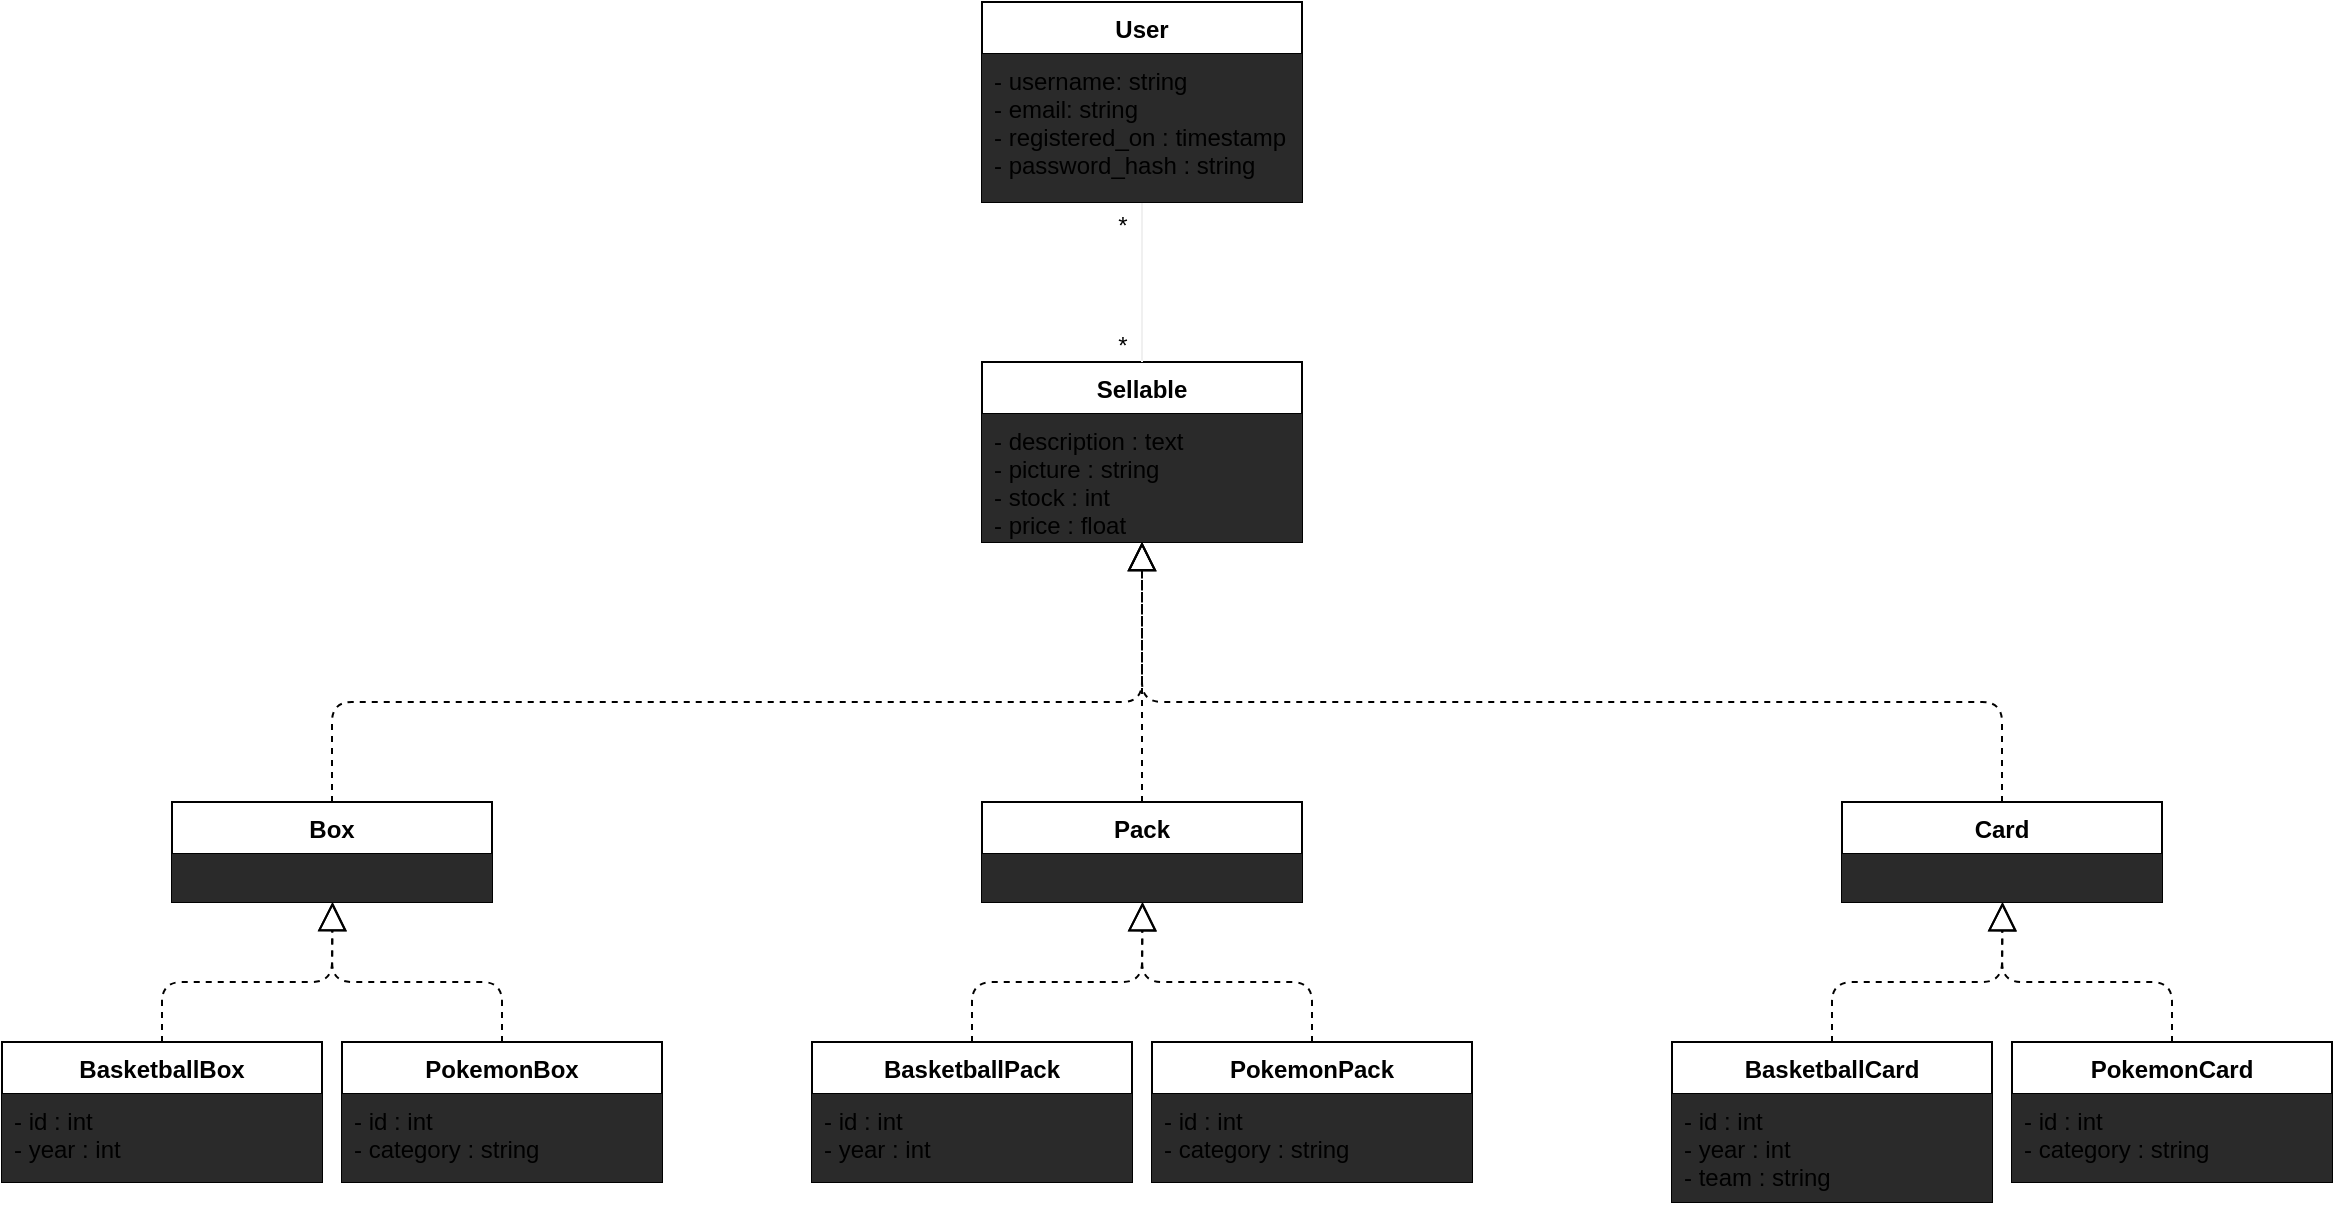 <mxfile version="14.1.8" type="device"><diagram id="XTZgsQyaKWTUt_ZoEUfD" name="Page-1"><mxGraphModel dx="2249" dy="3160" grid="1" gridSize="10" guides="1" tooltips="1" connect="1" arrows="1" fold="1" page="1" pageScale="1" pageWidth="827" pageHeight="1169" math="0" shadow="0"><root><mxCell id="0"/><mxCell id="1" parent="0"/><mxCell id="Hd_yjHd73LoRm0ikZoUA-36" value="Box" style="swimlane;fontStyle=1;align=center;verticalAlign=top;childLayout=stackLayout;horizontal=1;startSize=26;horizontalStack=0;resizeParent=1;resizeParentMax=0;resizeLast=0;collapsible=1;marginBottom=0;" parent="1" vertex="1"><mxGeometry x="-85" y="-1580" width="160" height="50" as="geometry"/></mxCell><mxCell id="Hd_yjHd73LoRm0ikZoUA-37" value="" style="text;align=left;verticalAlign=top;spacingLeft=4;spacingRight=4;overflow=hidden;rotatable=0;points=[[0,0.5],[1,0.5]];portConstraint=eastwest;fillColor=#2a2a2a;" parent="Hd_yjHd73LoRm0ikZoUA-36" vertex="1"><mxGeometry y="26" width="160" height="24" as="geometry"/></mxCell><mxCell id="Hd_yjHd73LoRm0ikZoUA-48" value="Card" style="swimlane;fontStyle=1;align=center;verticalAlign=top;childLayout=stackLayout;horizontal=1;startSize=26;horizontalStack=0;resizeParent=1;resizeParentMax=0;resizeLast=0;collapsible=1;marginBottom=0;" parent="1" vertex="1"><mxGeometry x="750" y="-1580" width="160" height="50" as="geometry"/></mxCell><mxCell id="Hd_yjHd73LoRm0ikZoUA-49" value="" style="text;align=left;verticalAlign=top;spacingLeft=4;spacingRight=4;overflow=hidden;rotatable=0;points=[[0,0.5],[1,0.5]];portConstraint=eastwest;fillColor=#2a2a2a;" parent="Hd_yjHd73LoRm0ikZoUA-48" vertex="1"><mxGeometry y="26" width="160" height="24" as="geometry"/></mxCell><mxCell id="Hd_yjHd73LoRm0ikZoUA-52" value="Sellable" style="swimlane;fontStyle=1;align=center;verticalAlign=top;childLayout=stackLayout;horizontal=1;startSize=26;horizontalStack=0;resizeParent=1;resizeParentMax=0;resizeLast=0;collapsible=1;marginBottom=0;" parent="1" vertex="1"><mxGeometry x="320" y="-1800" width="160" height="90" as="geometry"/></mxCell><mxCell id="Hd_yjHd73LoRm0ikZoUA-53" value="- description : text&#10;- picture : string&#10;- stock : int&#10;- price : float" style="text;align=left;verticalAlign=top;spacingLeft=4;spacingRight=4;overflow=hidden;rotatable=0;points=[[0,0.5],[1,0.5]];portConstraint=eastwest;fillColor=#2a2a2a;" parent="Hd_yjHd73LoRm0ikZoUA-52" vertex="1"><mxGeometry y="26" width="160" height="64" as="geometry"/></mxCell><mxCell id="Hd_yjHd73LoRm0ikZoUA-58" value="Pack" style="swimlane;fontStyle=1;align=center;verticalAlign=top;childLayout=stackLayout;horizontal=1;startSize=26;horizontalStack=0;resizeParent=1;resizeParentMax=0;resizeLast=0;collapsible=1;marginBottom=0;" parent="1" vertex="1"><mxGeometry x="320" y="-1580" width="160" height="50" as="geometry"/></mxCell><mxCell id="Hd_yjHd73LoRm0ikZoUA-59" value="" style="text;align=left;verticalAlign=top;spacingLeft=4;spacingRight=4;overflow=hidden;rotatable=0;points=[[0,0.5],[1,0.5]];portConstraint=eastwest;fillColor=#2a2a2a;" parent="Hd_yjHd73LoRm0ikZoUA-58" vertex="1"><mxGeometry y="26" width="160" height="24" as="geometry"/></mxCell><mxCell id="Hd_yjHd73LoRm0ikZoUA-60" value="BasketballBox" style="swimlane;fontStyle=1;align=center;verticalAlign=top;childLayout=stackLayout;horizontal=1;startSize=26;horizontalStack=0;resizeParent=1;resizeParentMax=0;resizeLast=0;collapsible=1;marginBottom=0;" parent="1" vertex="1"><mxGeometry x="-170" y="-1460" width="160" height="70" as="geometry"/></mxCell><mxCell id="Hd_yjHd73LoRm0ikZoUA-61" value="- id : int&#10;- year : int" style="text;align=left;verticalAlign=top;spacingLeft=4;spacingRight=4;overflow=hidden;rotatable=0;points=[[0,0.5],[1,0.5]];portConstraint=eastwest;fillColor=#2a2a2a;" parent="Hd_yjHd73LoRm0ikZoUA-60" vertex="1"><mxGeometry y="26" width="160" height="44" as="geometry"/></mxCell><mxCell id="Hd_yjHd73LoRm0ikZoUA-62" value="PokemonBox" style="swimlane;fontStyle=1;align=center;verticalAlign=top;childLayout=stackLayout;horizontal=1;startSize=26;horizontalStack=0;resizeParent=1;resizeParentMax=0;resizeLast=0;collapsible=1;marginBottom=0;" parent="1" vertex="1"><mxGeometry y="-1460" width="160" height="70" as="geometry"/></mxCell><mxCell id="Hd_yjHd73LoRm0ikZoUA-63" value="- id : int&#10;- category : string" style="text;align=left;verticalAlign=top;spacingLeft=4;spacingRight=4;overflow=hidden;rotatable=0;points=[[0,0.5],[1,0.5]];portConstraint=eastwest;fillColor=#2a2a2a;" parent="Hd_yjHd73LoRm0ikZoUA-62" vertex="1"><mxGeometry y="26" width="160" height="44" as="geometry"/></mxCell><mxCell id="Hd_yjHd73LoRm0ikZoUA-64" value="BasketballPack" style="swimlane;fontStyle=1;align=center;verticalAlign=top;childLayout=stackLayout;horizontal=1;startSize=26;horizontalStack=0;resizeParent=1;resizeParentMax=0;resizeLast=0;collapsible=1;marginBottom=0;" parent="1" vertex="1"><mxGeometry x="235" y="-1460" width="160" height="70" as="geometry"/></mxCell><mxCell id="Hd_yjHd73LoRm0ikZoUA-65" value="- id : int&#10;- year : int" style="text;align=left;verticalAlign=top;spacingLeft=4;spacingRight=4;overflow=hidden;rotatable=0;points=[[0,0.5],[1,0.5]];portConstraint=eastwest;fillColor=#2a2a2a;" parent="Hd_yjHd73LoRm0ikZoUA-64" vertex="1"><mxGeometry y="26" width="160" height="44" as="geometry"/></mxCell><mxCell id="Hd_yjHd73LoRm0ikZoUA-66" value="PokemonPack" style="swimlane;fontStyle=1;align=center;verticalAlign=top;childLayout=stackLayout;horizontal=1;startSize=26;horizontalStack=0;resizeParent=1;resizeParentMax=0;resizeLast=0;collapsible=1;marginBottom=0;" parent="1" vertex="1"><mxGeometry x="405" y="-1460" width="160" height="70" as="geometry"/></mxCell><mxCell id="Hd_yjHd73LoRm0ikZoUA-67" value="- id : int&#10;- category : string" style="text;align=left;verticalAlign=top;spacingLeft=4;spacingRight=4;overflow=hidden;rotatable=0;points=[[0,0.5],[1,0.5]];portConstraint=eastwest;fillColor=#2a2a2a;" parent="Hd_yjHd73LoRm0ikZoUA-66" vertex="1"><mxGeometry y="26" width="160" height="44" as="geometry"/></mxCell><mxCell id="Hd_yjHd73LoRm0ikZoUA-68" value="BasketballCard" style="swimlane;fontStyle=1;align=center;verticalAlign=top;childLayout=stackLayout;horizontal=1;startSize=26;horizontalStack=0;resizeParent=1;resizeParentMax=0;resizeLast=0;collapsible=1;marginBottom=0;" parent="1" vertex="1"><mxGeometry x="665" y="-1460" width="160" height="80" as="geometry"/></mxCell><mxCell id="Hd_yjHd73LoRm0ikZoUA-69" value="- id : int&#10;- year : int&#10;- team : string" style="text;align=left;verticalAlign=top;spacingLeft=4;spacingRight=4;overflow=hidden;rotatable=0;points=[[0,0.5],[1,0.5]];portConstraint=eastwest;fillColor=#2a2a2a;" parent="Hd_yjHd73LoRm0ikZoUA-68" vertex="1"><mxGeometry y="26" width="160" height="54" as="geometry"/></mxCell><mxCell id="Hd_yjHd73LoRm0ikZoUA-70" value="PokemonCard" style="swimlane;fontStyle=1;align=center;verticalAlign=top;childLayout=stackLayout;horizontal=1;startSize=26;horizontalStack=0;resizeParent=1;resizeParentMax=0;resizeLast=0;collapsible=1;marginBottom=0;" parent="1" vertex="1"><mxGeometry x="835" y="-1460" width="160" height="70" as="geometry"/></mxCell><mxCell id="Hd_yjHd73LoRm0ikZoUA-71" value="- id : int&#10;- category : string" style="text;align=left;verticalAlign=top;spacingLeft=4;spacingRight=4;overflow=hidden;rotatable=0;points=[[0,0.5],[1,0.5]];portConstraint=eastwest;fillColor=#2a2a2a;" parent="Hd_yjHd73LoRm0ikZoUA-70" vertex="1"><mxGeometry y="26" width="160" height="44" as="geometry"/></mxCell><mxCell id="1Y4IEFI9kC63ZptbcY3w-1" style="edgeStyle=orthogonalEdgeStyle;rounded=0;orthogonalLoop=1;jettySize=auto;html=1;exitX=0.5;exitY=1;exitDx=0;exitDy=0;entryX=0.5;entryY=0;entryDx=0;entryDy=0;startArrow=none;startFill=0;endArrow=none;endFill=0;strokeColor=#f0f0f0;" parent="1" source="Hd_yjHd73LoRm0ikZoUA-76" target="Hd_yjHd73LoRm0ikZoUA-52" edge="1"><mxGeometry relative="1" as="geometry"/></mxCell><mxCell id="Hd_yjHd73LoRm0ikZoUA-76" value="User" style="swimlane;fontStyle=1;align=center;verticalAlign=top;childLayout=stackLayout;horizontal=1;startSize=26;horizontalStack=0;resizeParent=1;resizeParentMax=0;resizeLast=0;collapsible=1;marginBottom=0;" parent="1" vertex="1"><mxGeometry x="320" y="-1980" width="160" height="100" as="geometry"/></mxCell><mxCell id="Hd_yjHd73LoRm0ikZoUA-77" value="- username: string&#10;- email: string&#10;- registered_on : timestamp&#10;- password_hash : string" style="text;align=left;verticalAlign=top;spacingLeft=4;spacingRight=4;overflow=hidden;rotatable=0;points=[[0,0.5],[1,0.5]];portConstraint=eastwest;fillColor=#2a2a2a;" parent="Hd_yjHd73LoRm0ikZoUA-76" vertex="1"><mxGeometry y="26" width="160" height="74" as="geometry"/></mxCell><mxCell id="Hd_yjHd73LoRm0ikZoUA-87" value="" style="endArrow=block;dashed=1;endFill=0;endSize=12;html=1;exitX=0.5;exitY=0;exitDx=0;exitDy=0;" parent="1" source="Hd_yjHd73LoRm0ikZoUA-58" target="Hd_yjHd73LoRm0ikZoUA-53" edge="1"><mxGeometry width="160" relative="1" as="geometry"><mxPoint x="510" y="-1630" as="sourcePoint"/><mxPoint x="390" y="-1620" as="targetPoint"/></mxGeometry></mxCell><mxCell id="Hd_yjHd73LoRm0ikZoUA-96" value="" style="endArrow=block;dashed=1;endFill=0;endSize=12;html=1;exitX=0.5;exitY=0;exitDx=0;exitDy=0;entryX=0.502;entryY=0.998;entryDx=0;entryDy=0;entryPerimeter=0;" parent="1" source="Hd_yjHd73LoRm0ikZoUA-62" target="Hd_yjHd73LoRm0ikZoUA-37" edge="1"><mxGeometry width="160" relative="1" as="geometry"><mxPoint x="15.16" y="-1849.878" as="sourcePoint"/><mxPoint x="100" y="-1779.95" as="targetPoint"/><Array as="points"><mxPoint x="80" y="-1490"/><mxPoint x="-5" y="-1490"/></Array></mxGeometry></mxCell><mxCell id="V38_-qeQSaSlKiNEhkVe-1" value="" style="endArrow=block;dashed=1;endFill=0;endSize=12;html=1;exitX=0.5;exitY=0;exitDx=0;exitDy=0;" parent="1" source="Hd_yjHd73LoRm0ikZoUA-48" edge="1"><mxGeometry width="160" relative="1" as="geometry"><mxPoint x="770" y="-1653" as="sourcePoint"/><mxPoint x="400" y="-1710" as="targetPoint"/><Array as="points"><mxPoint x="830" y="-1630"/><mxPoint x="400" y="-1630"/></Array></mxGeometry></mxCell><mxCell id="V38_-qeQSaSlKiNEhkVe-2" value="" style="endArrow=block;dashed=1;endFill=0;endSize=12;html=1;exitX=0.5;exitY=0;exitDx=0;exitDy=0;" parent="1" source="Hd_yjHd73LoRm0ikZoUA-36" edge="1"><mxGeometry width="160" relative="1" as="geometry"><mxPoint x="310" y="-1650" as="sourcePoint"/><mxPoint x="400" y="-1710" as="targetPoint"/><Array as="points"><mxPoint x="-5" y="-1630"/><mxPoint x="400" y="-1630"/></Array></mxGeometry></mxCell><mxCell id="V38_-qeQSaSlKiNEhkVe-3" value="" style="endArrow=block;dashed=1;endFill=0;endSize=12;html=1;exitX=0.5;exitY=0;exitDx=0;exitDy=0;entryX=0.501;entryY=1.005;entryDx=0;entryDy=0;entryPerimeter=0;" parent="1" source="Hd_yjHd73LoRm0ikZoUA-60" target="Hd_yjHd73LoRm0ikZoUA-37" edge="1"><mxGeometry width="160" relative="1" as="geometry"><mxPoint x="90" y="-1450" as="sourcePoint"/><mxPoint x="-30" y="-1500" as="targetPoint"/><Array as="points"><mxPoint x="-90" y="-1490"/><mxPoint x="-5" y="-1490"/></Array></mxGeometry></mxCell><mxCell id="V38_-qeQSaSlKiNEhkVe-4" value="" style="endArrow=block;dashed=1;endFill=0;endSize=12;html=1;exitX=0.5;exitY=0;exitDx=0;exitDy=0;entryX=0.502;entryY=0.998;entryDx=0;entryDy=0;entryPerimeter=0;" parent="1" edge="1"><mxGeometry width="160" relative="1" as="geometry"><mxPoint x="485" y="-1459.95" as="sourcePoint"/><mxPoint x="400.32" y="-1529.998" as="targetPoint"/><Array as="points"><mxPoint x="485" y="-1489.95"/><mxPoint x="400" y="-1489.95"/></Array></mxGeometry></mxCell><mxCell id="V38_-qeQSaSlKiNEhkVe-5" value="" style="endArrow=block;dashed=1;endFill=0;endSize=12;html=1;exitX=0.5;exitY=0;exitDx=0;exitDy=0;entryX=0.501;entryY=1.005;entryDx=0;entryDy=0;entryPerimeter=0;" parent="1" edge="1"><mxGeometry width="160" relative="1" as="geometry"><mxPoint x="315" y="-1459.95" as="sourcePoint"/><mxPoint x="400.16" y="-1529.83" as="targetPoint"/><Array as="points"><mxPoint x="315" y="-1489.95"/><mxPoint x="400" y="-1489.95"/></Array></mxGeometry></mxCell><mxCell id="V38_-qeQSaSlKiNEhkVe-6" value="" style="endArrow=block;dashed=1;endFill=0;endSize=12;html=1;exitX=0.5;exitY=0;exitDx=0;exitDy=0;entryX=0.502;entryY=0.998;entryDx=0;entryDy=0;entryPerimeter=0;" parent="1" edge="1"><mxGeometry width="160" relative="1" as="geometry"><mxPoint x="915" y="-1459.95" as="sourcePoint"/><mxPoint x="830.32" y="-1529.998" as="targetPoint"/><Array as="points"><mxPoint x="915" y="-1489.95"/><mxPoint x="830" y="-1489.95"/></Array></mxGeometry></mxCell><mxCell id="V38_-qeQSaSlKiNEhkVe-7" value="" style="endArrow=block;dashed=1;endFill=0;endSize=12;html=1;exitX=0.5;exitY=0;exitDx=0;exitDy=0;entryX=0.501;entryY=1.005;entryDx=0;entryDy=0;entryPerimeter=0;" parent="1" edge="1"><mxGeometry width="160" relative="1" as="geometry"><mxPoint x="745" y="-1459.95" as="sourcePoint"/><mxPoint x="830.16" y="-1529.83" as="targetPoint"/><Array as="points"><mxPoint x="745" y="-1489.95"/><mxPoint x="830" y="-1489.95"/></Array></mxGeometry></mxCell><mxCell id="1Y4IEFI9kC63ZptbcY3w-2" value="*" style="text;html=1;align=center;verticalAlign=middle;resizable=0;points=[];autosize=1;" parent="1" vertex="1"><mxGeometry x="380" y="-1878" width="20" height="20" as="geometry"/></mxCell><mxCell id="1Y4IEFI9kC63ZptbcY3w-5" value="*" style="text;html=1;align=center;verticalAlign=middle;resizable=0;points=[];autosize=1;" parent="1" vertex="1"><mxGeometry x="380" y="-1818" width="20" height="20" as="geometry"/></mxCell></root></mxGraphModel></diagram></mxfile>